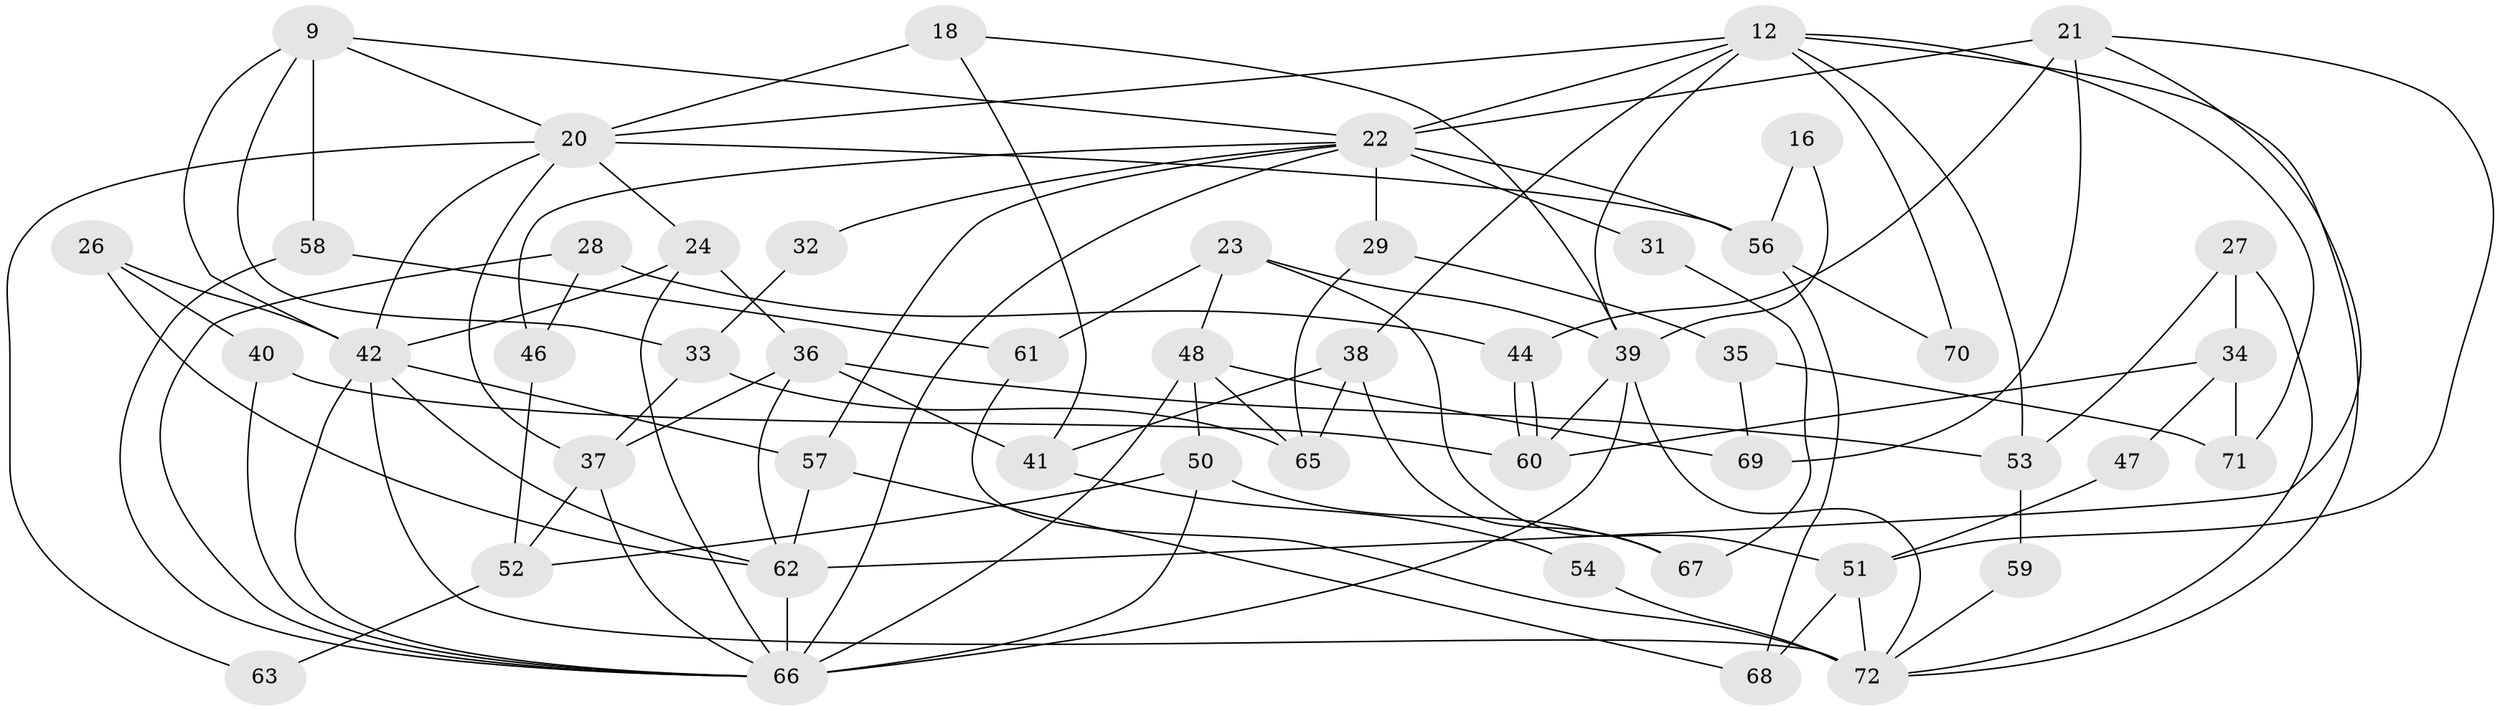// original degree distribution, {3: 0.2638888888888889, 4: 0.3055555555555556, 6: 0.1111111111111111, 5: 0.1111111111111111, 7: 0.06944444444444445, 2: 0.1388888888888889}
// Generated by graph-tools (version 1.1) at 2025/53/03/04/25 21:53:57]
// undirected, 50 vertices, 106 edges
graph export_dot {
graph [start="1"]
  node [color=gray90,style=filled];
  9;
  12 [super="+8"];
  16;
  18;
  20 [super="+3"];
  21;
  22 [super="+7+19"];
  23;
  24;
  26;
  27;
  28;
  29;
  31;
  32;
  33;
  34;
  35;
  36 [super="+11+14"];
  37;
  38;
  39 [super="+10"];
  40;
  41 [super="+2"];
  42 [super="+25"];
  44;
  46;
  47;
  48 [super="+13"];
  50;
  51 [super="+6"];
  52;
  53;
  54;
  56 [super="+30"];
  57;
  58;
  59;
  60 [super="+4"];
  61;
  62 [super="+55"];
  63;
  65;
  66 [super="+43+64"];
  67;
  68;
  69;
  70;
  71 [super="+1"];
  72 [super="+45"];
  9 -- 58;
  9 -- 42;
  9 -- 33;
  9 -- 20;
  9 -- 22;
  12 -- 70 [weight=2];
  12 -- 38 [weight=2];
  12 -- 39;
  12 -- 53;
  12 -- 71;
  12 -- 72;
  12 -- 20;
  12 -- 22;
  16 -- 56;
  16 -- 39;
  18 -- 20;
  18 -- 41;
  18 -- 39;
  20 -- 24;
  20 -- 37;
  20 -- 63;
  20 -- 56;
  20 -- 42;
  21 -- 69;
  21 -- 44;
  21 -- 51;
  21 -- 62;
  21 -- 22 [weight=3];
  22 -- 29;
  22 -- 57;
  22 -- 32;
  22 -- 66 [weight=2];
  22 -- 56 [weight=2];
  22 -- 46;
  22 -- 31;
  23 -- 39;
  23 -- 51;
  23 -- 61;
  23 -- 48;
  24 -- 42;
  24 -- 66;
  24 -- 36;
  26 -- 40;
  26 -- 62;
  26 -- 42;
  27 -- 53;
  27 -- 34;
  27 -- 72;
  28 -- 46;
  28 -- 44;
  28 -- 66;
  29 -- 35;
  29 -- 65;
  31 -- 67;
  32 -- 33;
  33 -- 37;
  33 -- 65;
  34 -- 47;
  34 -- 71 [weight=2];
  34 -- 60;
  35 -- 69;
  35 -- 71;
  36 -- 41;
  36 -- 37;
  36 -- 53;
  36 -- 62;
  37 -- 52;
  37 -- 66;
  38 -- 65;
  38 -- 41 [weight=2];
  38 -- 67;
  39 -- 66 [weight=2];
  39 -- 60 [weight=2];
  39 -- 72;
  40 -- 60;
  40 -- 66;
  41 -- 54;
  42 -- 62;
  42 -- 72 [weight=2];
  42 -- 66;
  42 -- 57;
  44 -- 60;
  44 -- 60;
  46 -- 52;
  47 -- 51;
  48 -- 50 [weight=2];
  48 -- 65;
  48 -- 69 [weight=2];
  48 -- 66 [weight=2];
  50 -- 52;
  50 -- 67;
  50 -- 66;
  51 -- 68;
  51 -- 72;
  52 -- 63;
  53 -- 59;
  54 -- 72;
  56 -- 70;
  56 -- 68;
  57 -- 68;
  57 -- 62;
  58 -- 61;
  58 -- 66;
  59 -- 72;
  61 -- 72;
  62 -- 66 [weight=3];
}
